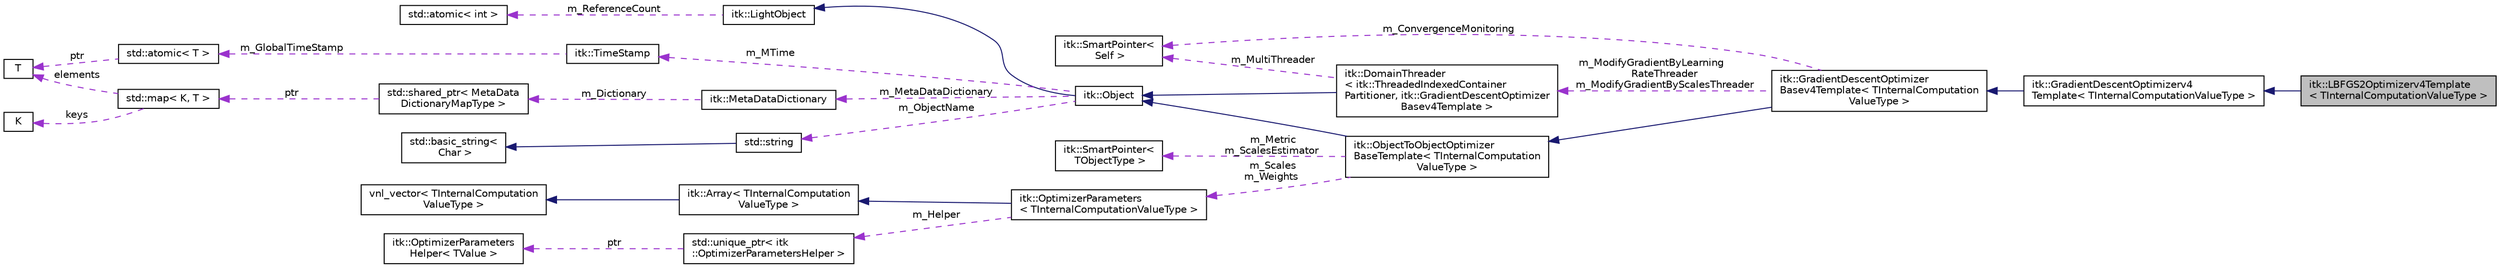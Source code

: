 digraph "itk::LBFGS2Optimizerv4Template&lt; TInternalComputationValueType &gt;"
{
 // LATEX_PDF_SIZE
  edge [fontname="Helvetica",fontsize="10",labelfontname="Helvetica",labelfontsize="10"];
  node [fontname="Helvetica",fontsize="10",shape=record];
  rankdir="LR";
  Node1 [label="itk::LBFGS2Optimizerv4Template\l\< TInternalComputationValueType \>",height=0.2,width=0.4,color="black", fillcolor="grey75", style="filled", fontcolor="black",tooltip="Wrap of the libLBFGS[1] algorithm for use in ITKv4 registration framework. LibLBFGS is a translation ..."];
  Node2 -> Node1 [dir="back",color="midnightblue",fontsize="10",style="solid",fontname="Helvetica"];
  Node2 [label="itk::GradientDescentOptimizerv4\lTemplate\< TInternalComputationValueType \>",height=0.2,width=0.4,color="black", fillcolor="white", style="filled",URL="$classitk_1_1GradientDescentOptimizerv4Template.html",tooltip="Gradient descent optimizer."];
  Node3 -> Node2 [dir="back",color="midnightblue",fontsize="10",style="solid",fontname="Helvetica"];
  Node3 [label="itk::GradientDescentOptimizer\lBasev4Template\< TInternalComputation\lValueType \>",height=0.2,width=0.4,color="black", fillcolor="white", style="filled",URL="$classitk_1_1GradientDescentOptimizerBasev4Template.html",tooltip=" "];
  Node4 -> Node3 [dir="back",color="midnightblue",fontsize="10",style="solid",fontname="Helvetica"];
  Node4 [label="itk::ObjectToObjectOptimizer\lBaseTemplate\< TInternalComputation\lValueType \>",height=0.2,width=0.4,color="black", fillcolor="white", style="filled",URL="$classitk_1_1ObjectToObjectOptimizerBaseTemplate.html",tooltip=" "];
  Node5 -> Node4 [dir="back",color="midnightblue",fontsize="10",style="solid",fontname="Helvetica"];
  Node5 [label="itk::Object",height=0.2,width=0.4,color="black", fillcolor="white", style="filled",URL="$classitk_1_1Object.html",tooltip="Base class for most ITK classes."];
  Node6 -> Node5 [dir="back",color="midnightblue",fontsize="10",style="solid",fontname="Helvetica"];
  Node6 [label="itk::LightObject",height=0.2,width=0.4,color="black", fillcolor="white", style="filled",URL="$classitk_1_1LightObject.html",tooltip="Light weight base class for most itk classes."];
  Node7 -> Node6 [dir="back",color="darkorchid3",fontsize="10",style="dashed",label=" m_ReferenceCount" ,fontname="Helvetica"];
  Node7 [label="std::atomic\< int \>",height=0.2,width=0.4,color="black", fillcolor="white", style="filled",tooltip=" "];
  Node8 -> Node5 [dir="back",color="darkorchid3",fontsize="10",style="dashed",label=" m_MTime" ,fontname="Helvetica"];
  Node8 [label="itk::TimeStamp",height=0.2,width=0.4,color="black", fillcolor="white", style="filled",URL="$classitk_1_1TimeStamp.html",tooltip="Generate a unique, increasing time value."];
  Node9 -> Node8 [dir="back",color="darkorchid3",fontsize="10",style="dashed",label=" m_GlobalTimeStamp" ,fontname="Helvetica"];
  Node9 [label="std::atomic\< T \>",height=0.2,width=0.4,color="black", fillcolor="white", style="filled",tooltip=" "];
  Node10 -> Node9 [dir="back",color="darkorchid3",fontsize="10",style="dashed",label=" ptr" ,fontname="Helvetica"];
  Node10 [label="T",height=0.2,width=0.4,color="black", fillcolor="white", style="filled",tooltip=" "];
  Node11 -> Node5 [dir="back",color="darkorchid3",fontsize="10",style="dashed",label=" m_MetaDataDictionary" ,fontname="Helvetica"];
  Node11 [label="itk::MetaDataDictionary",height=0.2,width=0.4,color="black", fillcolor="white", style="filled",URL="$classitk_1_1MetaDataDictionary.html",tooltip="Provides a mechanism for storing a collection of arbitrary data types."];
  Node12 -> Node11 [dir="back",color="darkorchid3",fontsize="10",style="dashed",label=" m_Dictionary" ,fontname="Helvetica"];
  Node12 [label="std::shared_ptr\< MetaData\lDictionaryMapType \>",height=0.2,width=0.4,color="black", fillcolor="white", style="filled",tooltip=" "];
  Node13 -> Node12 [dir="back",color="darkorchid3",fontsize="10",style="dashed",label=" ptr" ,fontname="Helvetica"];
  Node13 [label="std::map\< K, T \>",height=0.2,width=0.4,color="black", fillcolor="white", style="filled",tooltip=" "];
  Node14 -> Node13 [dir="back",color="darkorchid3",fontsize="10",style="dashed",label=" keys" ,fontname="Helvetica"];
  Node14 [label="K",height=0.2,width=0.4,color="black", fillcolor="white", style="filled",tooltip=" "];
  Node10 -> Node13 [dir="back",color="darkorchid3",fontsize="10",style="dashed",label=" elements" ,fontname="Helvetica"];
  Node15 -> Node5 [dir="back",color="darkorchid3",fontsize="10",style="dashed",label=" m_ObjectName" ,fontname="Helvetica"];
  Node15 [label="std::string",height=0.2,width=0.4,color="black", fillcolor="white", style="filled",tooltip=" "];
  Node16 -> Node15 [dir="back",color="midnightblue",fontsize="10",style="solid",fontname="Helvetica"];
  Node16 [label="std::basic_string\<\l Char \>",height=0.2,width=0.4,color="black", fillcolor="white", style="filled",tooltip=" "];
  Node17 -> Node4 [dir="back",color="darkorchid3",fontsize="10",style="dashed",label=" m_Metric\nm_ScalesEstimator" ,fontname="Helvetica"];
  Node17 [label="itk::SmartPointer\<\l TObjectType \>",height=0.2,width=0.4,color="black", fillcolor="white", style="filled",URL="$classitk_1_1SmartPointer.html",tooltip="Implements transparent reference counting."];
  Node18 -> Node4 [dir="back",color="darkorchid3",fontsize="10",style="dashed",label=" m_Scales\nm_Weights" ,fontname="Helvetica"];
  Node18 [label="itk::OptimizerParameters\l\< TInternalComputationValueType \>",height=0.2,width=0.4,color="black", fillcolor="white", style="filled",URL="$classitk_1_1OptimizerParameters.html",tooltip=" "];
  Node19 -> Node18 [dir="back",color="midnightblue",fontsize="10",style="solid",fontname="Helvetica"];
  Node19 [label="itk::Array\< TInternalComputation\lValueType \>",height=0.2,width=0.4,color="black", fillcolor="white", style="filled",URL="$classitk_1_1Array.html",tooltip=" "];
  Node20 -> Node19 [dir="back",color="midnightblue",fontsize="10",style="solid",fontname="Helvetica"];
  Node20 [label="vnl_vector\< TInternalComputation\lValueType \>",height=0.2,width=0.4,color="black", fillcolor="white", style="filled",tooltip=" "];
  Node21 -> Node18 [dir="back",color="darkorchid3",fontsize="10",style="dashed",label=" m_Helper" ,fontname="Helvetica"];
  Node21 [label="std::unique_ptr\< itk\l::OptimizerParametersHelper \>",height=0.2,width=0.4,color="black", fillcolor="white", style="filled",tooltip=" "];
  Node22 -> Node21 [dir="back",color="darkorchid3",fontsize="10",style="dashed",label=" ptr" ,fontname="Helvetica"];
  Node22 [label="itk::OptimizerParameters\lHelper\< TValue \>",height=0.2,width=0.4,color="black", fillcolor="white", style="filled",URL="$classitk_1_1OptimizerParametersHelper.html",tooltip="Basic helper class to manage parameter data as an Array type, the default type."];
  Node23 -> Node3 [dir="back",color="darkorchid3",fontsize="10",style="dashed",label=" m_ConvergenceMonitoring" ,fontname="Helvetica"];
  Node23 [label="itk::SmartPointer\<\l Self \>",height=0.2,width=0.4,color="black", fillcolor="white", style="filled",URL="$classitk_1_1SmartPointer.html",tooltip=" "];
  Node24 -> Node3 [dir="back",color="darkorchid3",fontsize="10",style="dashed",label=" m_ModifyGradientByLearning\lRateThreader\nm_ModifyGradientByScalesThreader" ,fontname="Helvetica"];
  Node24 [label="itk::DomainThreader\l\< itk::ThreadedIndexedContainer\lPartitioner, itk::GradientDescentOptimizer\lBasev4Template \>",height=0.2,width=0.4,color="black", fillcolor="white", style="filled",URL="$classitk_1_1DomainThreader.html",tooltip=" "];
  Node5 -> Node24 [dir="back",color="midnightblue",fontsize="10",style="solid",fontname="Helvetica"];
  Node23 -> Node24 [dir="back",color="darkorchid3",fontsize="10",style="dashed",label=" m_MultiThreader" ,fontname="Helvetica"];
}
